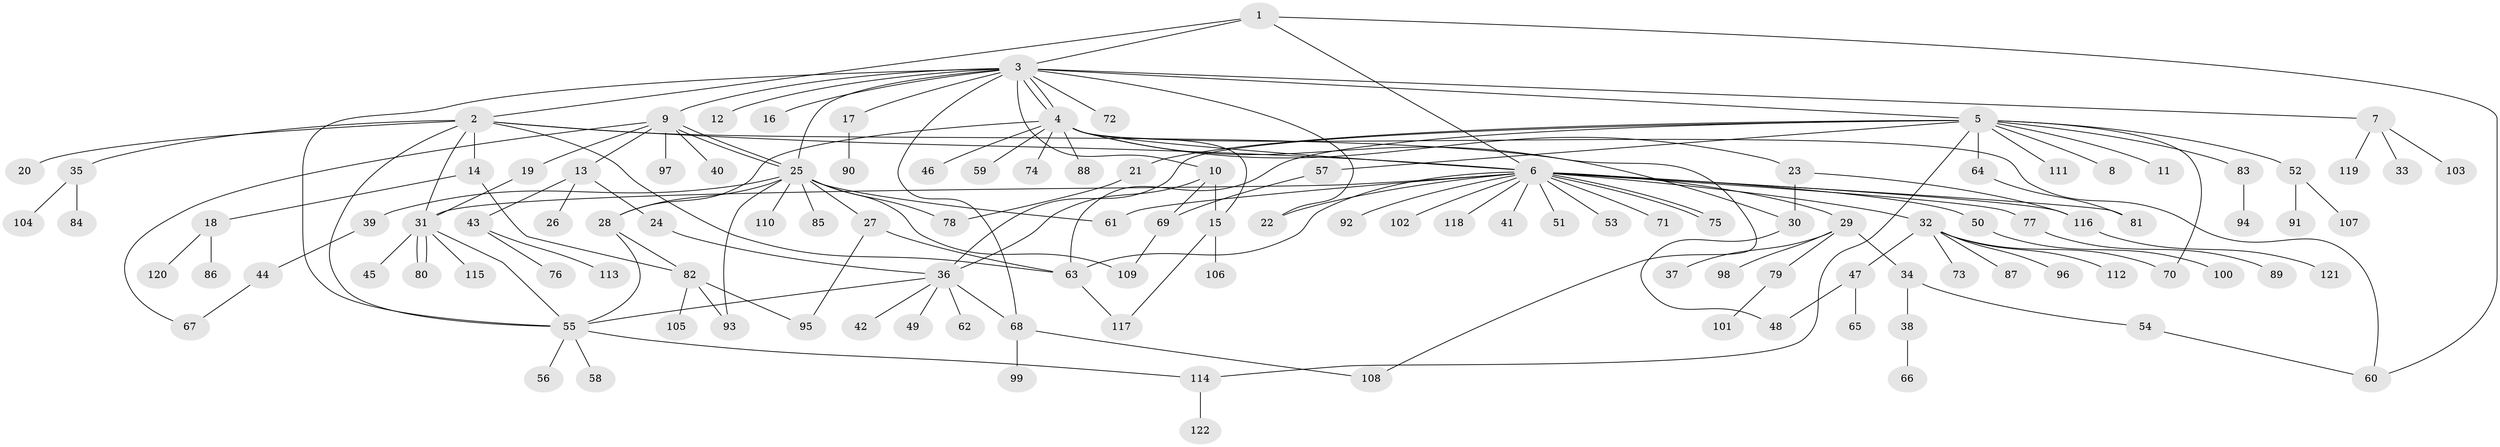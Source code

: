 // coarse degree distribution, {5: 0.03225806451612903, 10: 0.021505376344086023, 15: 0.010752688172043012, 13: 0.021505376344086023, 21: 0.010752688172043012, 3: 0.10752688172043011, 1: 0.5268817204301075, 8: 0.021505376344086023, 4: 0.03225806451612903, 2: 0.1827956989247312, 12: 0.010752688172043012, 7: 0.021505376344086023}
// Generated by graph-tools (version 1.1) at 2025/51/02/27/25 19:51:59]
// undirected, 122 vertices, 161 edges
graph export_dot {
graph [start="1"]
  node [color=gray90,style=filled];
  1;
  2;
  3;
  4;
  5;
  6;
  7;
  8;
  9;
  10;
  11;
  12;
  13;
  14;
  15;
  16;
  17;
  18;
  19;
  20;
  21;
  22;
  23;
  24;
  25;
  26;
  27;
  28;
  29;
  30;
  31;
  32;
  33;
  34;
  35;
  36;
  37;
  38;
  39;
  40;
  41;
  42;
  43;
  44;
  45;
  46;
  47;
  48;
  49;
  50;
  51;
  52;
  53;
  54;
  55;
  56;
  57;
  58;
  59;
  60;
  61;
  62;
  63;
  64;
  65;
  66;
  67;
  68;
  69;
  70;
  71;
  72;
  73;
  74;
  75;
  76;
  77;
  78;
  79;
  80;
  81;
  82;
  83;
  84;
  85;
  86;
  87;
  88;
  89;
  90;
  91;
  92;
  93;
  94;
  95;
  96;
  97;
  98;
  99;
  100;
  101;
  102;
  103;
  104;
  105;
  106;
  107;
  108;
  109;
  110;
  111;
  112;
  113;
  114;
  115;
  116;
  117;
  118;
  119;
  120;
  121;
  122;
  1 -- 2;
  1 -- 3;
  1 -- 6;
  1 -- 60;
  2 -- 6;
  2 -- 14;
  2 -- 20;
  2 -- 30;
  2 -- 31;
  2 -- 35;
  2 -- 55;
  2 -- 63;
  3 -- 4;
  3 -- 4;
  3 -- 5;
  3 -- 7;
  3 -- 9;
  3 -- 10;
  3 -- 12;
  3 -- 16;
  3 -- 17;
  3 -- 22;
  3 -- 25;
  3 -- 55;
  3 -- 68;
  3 -- 72;
  4 -- 6;
  4 -- 15;
  4 -- 23;
  4 -- 28;
  4 -- 46;
  4 -- 59;
  4 -- 60;
  4 -- 74;
  4 -- 88;
  4 -- 108;
  5 -- 8;
  5 -- 11;
  5 -- 21;
  5 -- 36;
  5 -- 52;
  5 -- 57;
  5 -- 63;
  5 -- 64;
  5 -- 70;
  5 -- 83;
  5 -- 111;
  5 -- 114;
  6 -- 22;
  6 -- 29;
  6 -- 31;
  6 -- 32;
  6 -- 41;
  6 -- 50;
  6 -- 51;
  6 -- 53;
  6 -- 61;
  6 -- 63;
  6 -- 71;
  6 -- 75;
  6 -- 75;
  6 -- 77;
  6 -- 81;
  6 -- 92;
  6 -- 102;
  6 -- 116;
  6 -- 118;
  7 -- 33;
  7 -- 103;
  7 -- 119;
  9 -- 13;
  9 -- 19;
  9 -- 25;
  9 -- 25;
  9 -- 40;
  9 -- 67;
  9 -- 97;
  10 -- 15;
  10 -- 36;
  10 -- 69;
  13 -- 24;
  13 -- 26;
  13 -- 43;
  14 -- 18;
  14 -- 82;
  15 -- 106;
  15 -- 117;
  17 -- 90;
  18 -- 86;
  18 -- 120;
  19 -- 31;
  21 -- 78;
  23 -- 30;
  23 -- 116;
  24 -- 36;
  25 -- 27;
  25 -- 28;
  25 -- 39;
  25 -- 61;
  25 -- 78;
  25 -- 85;
  25 -- 93;
  25 -- 109;
  25 -- 110;
  27 -- 63;
  27 -- 95;
  28 -- 55;
  28 -- 82;
  29 -- 34;
  29 -- 37;
  29 -- 79;
  29 -- 98;
  30 -- 48;
  31 -- 45;
  31 -- 55;
  31 -- 80;
  31 -- 80;
  31 -- 115;
  32 -- 47;
  32 -- 70;
  32 -- 73;
  32 -- 87;
  32 -- 96;
  32 -- 112;
  34 -- 38;
  34 -- 54;
  35 -- 84;
  35 -- 104;
  36 -- 42;
  36 -- 49;
  36 -- 55;
  36 -- 62;
  36 -- 68;
  38 -- 66;
  39 -- 44;
  43 -- 76;
  43 -- 113;
  44 -- 67;
  47 -- 48;
  47 -- 65;
  50 -- 100;
  52 -- 91;
  52 -- 107;
  54 -- 60;
  55 -- 56;
  55 -- 58;
  55 -- 114;
  57 -- 69;
  63 -- 117;
  64 -- 81;
  68 -- 99;
  68 -- 108;
  69 -- 109;
  77 -- 89;
  79 -- 101;
  82 -- 93;
  82 -- 95;
  82 -- 105;
  83 -- 94;
  114 -- 122;
  116 -- 121;
}
